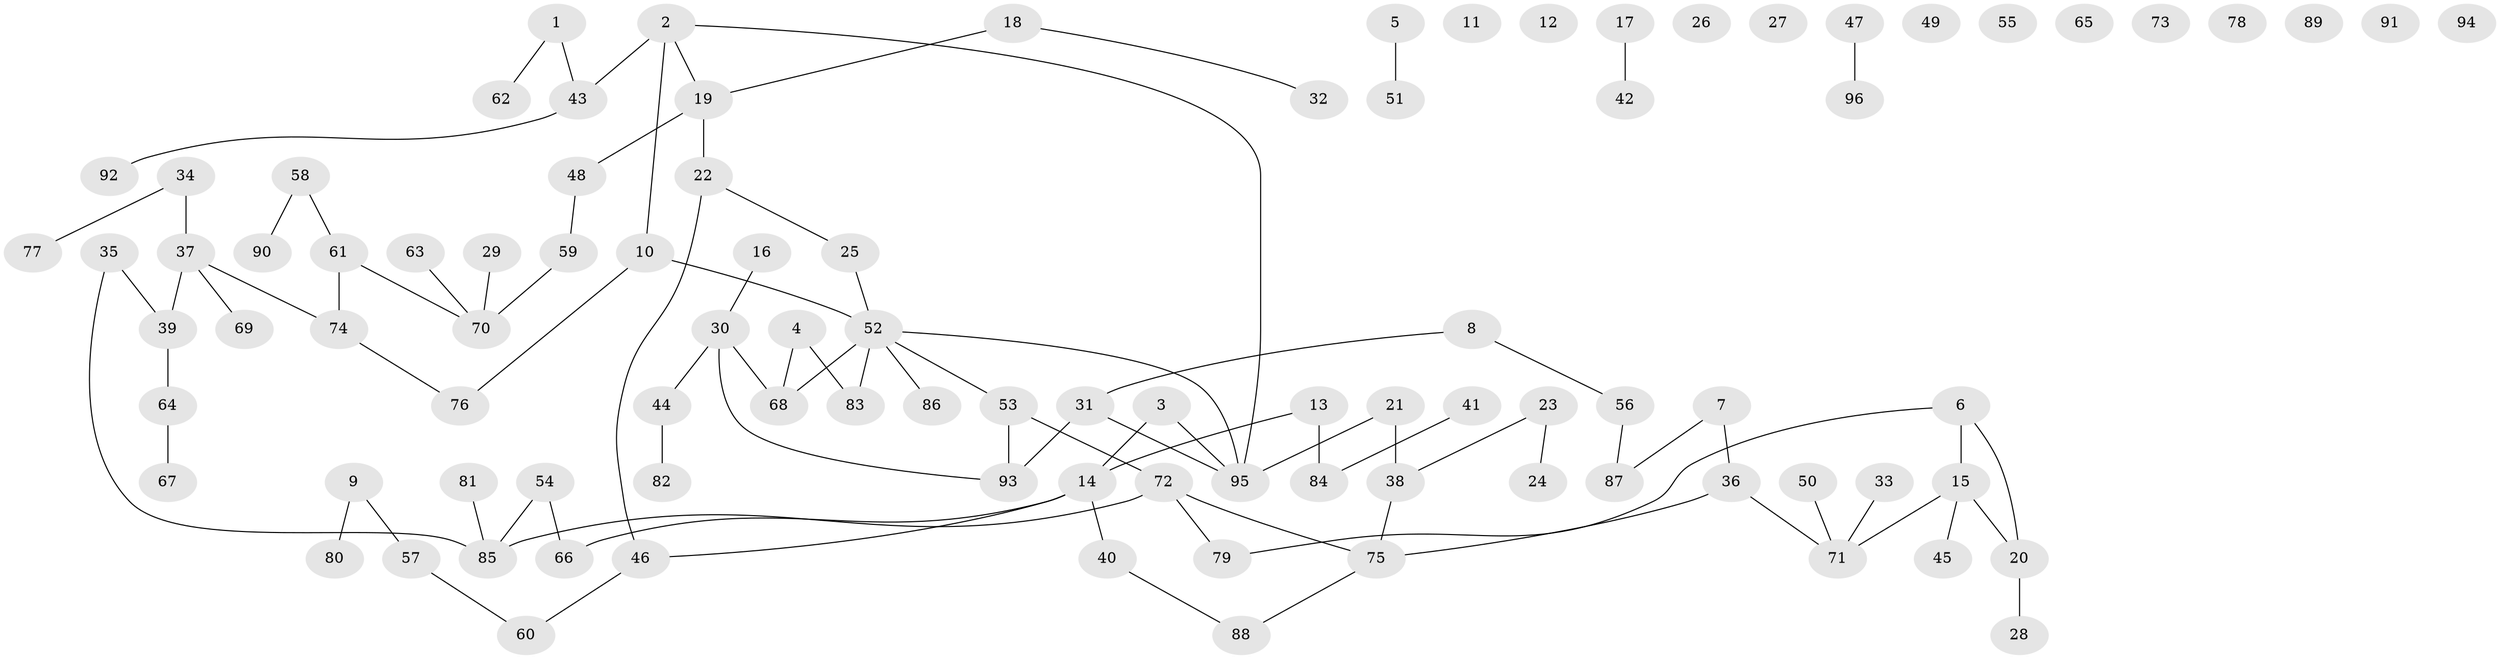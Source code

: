 // Generated by graph-tools (version 1.1) at 2025/49/03/09/25 03:49:07]
// undirected, 96 vertices, 94 edges
graph export_dot {
graph [start="1"]
  node [color=gray90,style=filled];
  1;
  2;
  3;
  4;
  5;
  6;
  7;
  8;
  9;
  10;
  11;
  12;
  13;
  14;
  15;
  16;
  17;
  18;
  19;
  20;
  21;
  22;
  23;
  24;
  25;
  26;
  27;
  28;
  29;
  30;
  31;
  32;
  33;
  34;
  35;
  36;
  37;
  38;
  39;
  40;
  41;
  42;
  43;
  44;
  45;
  46;
  47;
  48;
  49;
  50;
  51;
  52;
  53;
  54;
  55;
  56;
  57;
  58;
  59;
  60;
  61;
  62;
  63;
  64;
  65;
  66;
  67;
  68;
  69;
  70;
  71;
  72;
  73;
  74;
  75;
  76;
  77;
  78;
  79;
  80;
  81;
  82;
  83;
  84;
  85;
  86;
  87;
  88;
  89;
  90;
  91;
  92;
  93;
  94;
  95;
  96;
  1 -- 43;
  1 -- 62;
  2 -- 10;
  2 -- 19;
  2 -- 43;
  2 -- 95;
  3 -- 14;
  3 -- 95;
  4 -- 68;
  4 -- 83;
  5 -- 51;
  6 -- 15;
  6 -- 20;
  6 -- 79;
  7 -- 36;
  7 -- 87;
  8 -- 31;
  8 -- 56;
  9 -- 57;
  9 -- 80;
  10 -- 52;
  10 -- 76;
  13 -- 14;
  13 -- 84;
  14 -- 40;
  14 -- 46;
  14 -- 66;
  15 -- 20;
  15 -- 45;
  15 -- 71;
  16 -- 30;
  17 -- 42;
  18 -- 19;
  18 -- 32;
  19 -- 22;
  19 -- 48;
  20 -- 28;
  21 -- 38;
  21 -- 95;
  22 -- 25;
  22 -- 46;
  23 -- 24;
  23 -- 38;
  25 -- 52;
  29 -- 70;
  30 -- 44;
  30 -- 68;
  30 -- 93;
  31 -- 93;
  31 -- 95;
  33 -- 71;
  34 -- 37;
  34 -- 77;
  35 -- 39;
  35 -- 85;
  36 -- 71;
  36 -- 75;
  37 -- 39;
  37 -- 69;
  37 -- 74;
  38 -- 75;
  39 -- 64;
  40 -- 88;
  41 -- 84;
  43 -- 92;
  44 -- 82;
  46 -- 60;
  47 -- 96;
  48 -- 59;
  50 -- 71;
  52 -- 53;
  52 -- 68;
  52 -- 83;
  52 -- 86;
  52 -- 95;
  53 -- 72;
  53 -- 93;
  54 -- 66;
  54 -- 85;
  56 -- 87;
  57 -- 60;
  58 -- 61;
  58 -- 90;
  59 -- 70;
  61 -- 70;
  61 -- 74;
  63 -- 70;
  64 -- 67;
  72 -- 75;
  72 -- 79;
  72 -- 85;
  74 -- 76;
  75 -- 88;
  81 -- 85;
}
